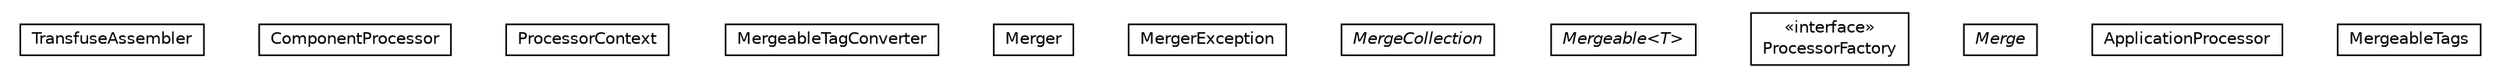 #!/usr/local/bin/dot
#
# Class diagram 
# Generated by UMLGraph version 5.1 (http://www.umlgraph.org/)
#

digraph G {
	edge [fontname="Helvetica",fontsize=10,labelfontname="Helvetica",labelfontsize=10];
	node [fontname="Helvetica",fontsize=10,shape=plaintext];
	nodesep=0.25;
	ranksep=0.5;
	// org.androidtransfuse.processor.TransfuseAssembler
	c2769 [label=<<table title="org.androidtransfuse.processor.TransfuseAssembler" border="0" cellborder="1" cellspacing="0" cellpadding="2" port="p" href="./TransfuseAssembler.html">
		<tr><td><table border="0" cellspacing="0" cellpadding="1">
<tr><td align="center" balign="center"> TransfuseAssembler </td></tr>
		</table></td></tr>
		</table>>, fontname="Helvetica", fontcolor="black", fontsize=10.0];
	// org.androidtransfuse.processor.ComponentProcessor
	c2770 [label=<<table title="org.androidtransfuse.processor.ComponentProcessor" border="0" cellborder="1" cellspacing="0" cellpadding="2" port="p" href="./ComponentProcessor.html">
		<tr><td><table border="0" cellspacing="0" cellpadding="1">
<tr><td align="center" balign="center"> ComponentProcessor </td></tr>
		</table></td></tr>
		</table>>, fontname="Helvetica", fontcolor="black", fontsize=10.0];
	// org.androidtransfuse.processor.ProcessorContext
	c2771 [label=<<table title="org.androidtransfuse.processor.ProcessorContext" border="0" cellborder="1" cellspacing="0" cellpadding="2" port="p" href="./ProcessorContext.html">
		<tr><td><table border="0" cellspacing="0" cellpadding="1">
<tr><td align="center" balign="center"> ProcessorContext </td></tr>
		</table></td></tr>
		</table>>, fontname="Helvetica", fontcolor="black", fontsize=10.0];
	// org.androidtransfuse.processor.MergeableTagConverter
	c2772 [label=<<table title="org.androidtransfuse.processor.MergeableTagConverter" border="0" cellborder="1" cellspacing="0" cellpadding="2" port="p" href="./MergeableTagConverter.html">
		<tr><td><table border="0" cellspacing="0" cellpadding="1">
<tr><td align="center" balign="center"> MergeableTagConverter </td></tr>
		</table></td></tr>
		</table>>, fontname="Helvetica", fontcolor="black", fontsize=10.0];
	// org.androidtransfuse.processor.Merger
	c2773 [label=<<table title="org.androidtransfuse.processor.Merger" border="0" cellborder="1" cellspacing="0" cellpadding="2" port="p" href="./Merger.html">
		<tr><td><table border="0" cellspacing="0" cellpadding="1">
<tr><td align="center" balign="center"> Merger </td></tr>
		</table></td></tr>
		</table>>, fontname="Helvetica", fontcolor="black", fontsize=10.0];
	// org.androidtransfuse.processor.MergerException
	c2774 [label=<<table title="org.androidtransfuse.processor.MergerException" border="0" cellborder="1" cellspacing="0" cellpadding="2" port="p" href="./MergerException.html">
		<tr><td><table border="0" cellspacing="0" cellpadding="1">
<tr><td align="center" balign="center"> MergerException </td></tr>
		</table></td></tr>
		</table>>, fontname="Helvetica", fontcolor="black", fontsize=10.0];
	// org.androidtransfuse.processor.MergeCollection
	c2775 [label=<<table title="org.androidtransfuse.processor.MergeCollection" border="0" cellborder="1" cellspacing="0" cellpadding="2" port="p" href="./MergeCollection.html">
		<tr><td><table border="0" cellspacing="0" cellpadding="1">
<tr><td align="center" balign="center"><font face="Helvetica-Oblique"> MergeCollection </font></td></tr>
		</table></td></tr>
		</table>>, fontname="Helvetica", fontcolor="black", fontsize=10.0];
	// org.androidtransfuse.processor.Mergeable<T>
	c2776 [label=<<table title="org.androidtransfuse.processor.Mergeable" border="0" cellborder="1" cellspacing="0" cellpadding="2" port="p" href="./Mergeable.html">
		<tr><td><table border="0" cellspacing="0" cellpadding="1">
<tr><td align="center" balign="center"><font face="Helvetica-Oblique"> Mergeable&lt;T&gt; </font></td></tr>
		</table></td></tr>
		</table>>, fontname="Helvetica", fontcolor="black", fontsize=10.0];
	// org.androidtransfuse.processor.ProcessorFactory
	c2777 [label=<<table title="org.androidtransfuse.processor.ProcessorFactory" border="0" cellborder="1" cellspacing="0" cellpadding="2" port="p" href="./ProcessorFactory.html">
		<tr><td><table border="0" cellspacing="0" cellpadding="1">
<tr><td align="center" balign="center"> &#171;interface&#187; </td></tr>
<tr><td align="center" balign="center"> ProcessorFactory </td></tr>
		</table></td></tr>
		</table>>, fontname="Helvetica", fontcolor="black", fontsize=10.0];
	// org.androidtransfuse.processor.Merge
	c2778 [label=<<table title="org.androidtransfuse.processor.Merge" border="0" cellborder="1" cellspacing="0" cellpadding="2" port="p" href="./Merge.html">
		<tr><td><table border="0" cellspacing="0" cellpadding="1">
<tr><td align="center" balign="center"><font face="Helvetica-Oblique"> Merge </font></td></tr>
		</table></td></tr>
		</table>>, fontname="Helvetica", fontcolor="black", fontsize=10.0];
	// org.androidtransfuse.processor.ApplicationProcessor
	c2779 [label=<<table title="org.androidtransfuse.processor.ApplicationProcessor" border="0" cellborder="1" cellspacing="0" cellpadding="2" port="p" href="./ApplicationProcessor.html">
		<tr><td><table border="0" cellspacing="0" cellpadding="1">
<tr><td align="center" balign="center"> ApplicationProcessor </td></tr>
		</table></td></tr>
		</table>>, fontname="Helvetica", fontcolor="black", fontsize=10.0];
	// org.androidtransfuse.processor.MergeableTags
	c2780 [label=<<table title="org.androidtransfuse.processor.MergeableTags" border="0" cellborder="1" cellspacing="0" cellpadding="2" port="p" href="./MergeableTags.html">
		<tr><td><table border="0" cellspacing="0" cellpadding="1">
<tr><td align="center" balign="center"> MergeableTags </td></tr>
		</table></td></tr>
		</table>>, fontname="Helvetica", fontcolor="black", fontsize=10.0];
}

